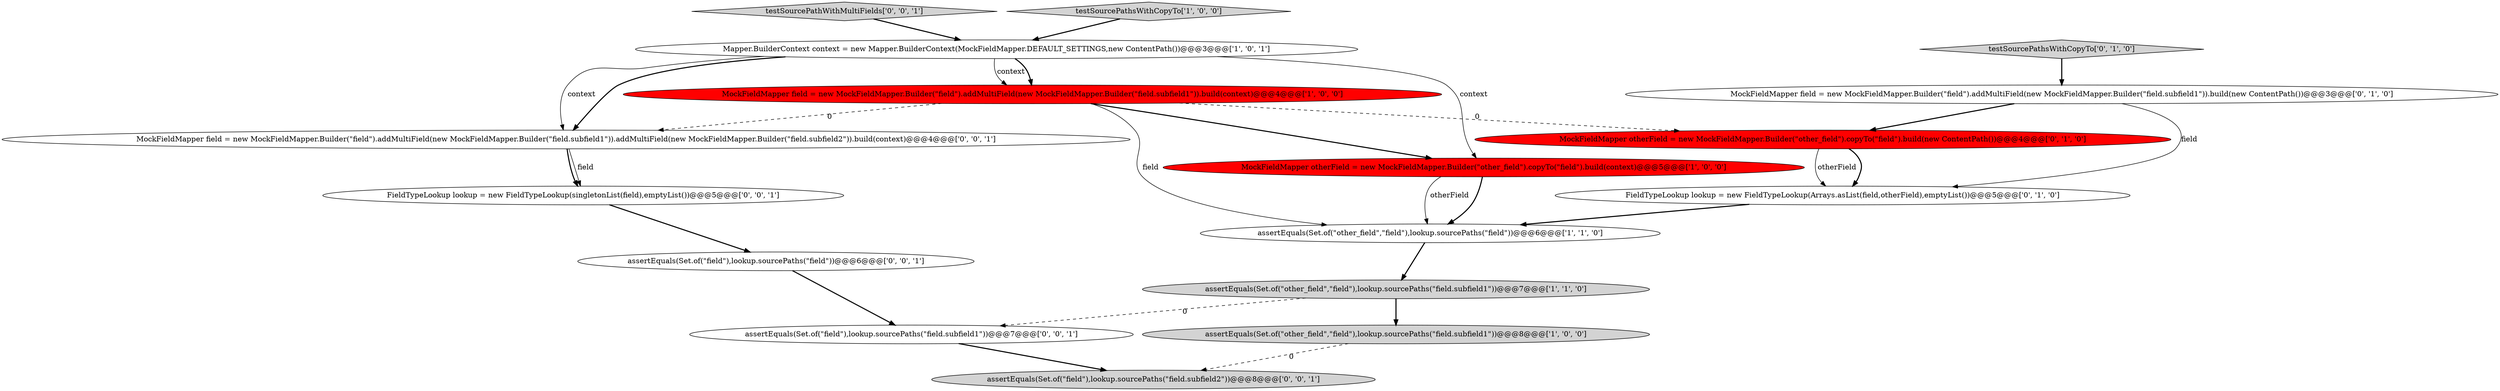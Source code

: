 digraph {
2 [style = filled, label = "assertEquals(Set.of(\"other_field\",\"field\"),lookup.sourcePaths(\"field.subfield1\"))@@@8@@@['1', '0', '0']", fillcolor = lightgray, shape = ellipse image = "AAA0AAABBB1BBB"];
8 [style = filled, label = "testSourcePathsWithCopyTo['0', '1', '0']", fillcolor = lightgray, shape = diamond image = "AAA0AAABBB2BBB"];
13 [style = filled, label = "MockFieldMapper field = new MockFieldMapper.Builder(\"field\").addMultiField(new MockFieldMapper.Builder(\"field.subfield1\")).addMultiField(new MockFieldMapper.Builder(\"field.subfield2\")).build(context)@@@4@@@['0', '0', '1']", fillcolor = white, shape = ellipse image = "AAA0AAABBB3BBB"];
15 [style = filled, label = "FieldTypeLookup lookup = new FieldTypeLookup(singletonList(field),emptyList())@@@5@@@['0', '0', '1']", fillcolor = white, shape = ellipse image = "AAA0AAABBB3BBB"];
11 [style = filled, label = "testSourcePathWithMultiFields['0', '0', '1']", fillcolor = lightgray, shape = diamond image = "AAA0AAABBB3BBB"];
4 [style = filled, label = "Mapper.BuilderContext context = new Mapper.BuilderContext(MockFieldMapper.DEFAULT_SETTINGS,new ContentPath())@@@3@@@['1', '0', '1']", fillcolor = white, shape = ellipse image = "AAA0AAABBB1BBB"];
0 [style = filled, label = "testSourcePathsWithCopyTo['1', '0', '0']", fillcolor = lightgray, shape = diamond image = "AAA0AAABBB1BBB"];
12 [style = filled, label = "assertEquals(Set.of(\"field\"),lookup.sourcePaths(\"field\"))@@@6@@@['0', '0', '1']", fillcolor = white, shape = ellipse image = "AAA0AAABBB3BBB"];
10 [style = filled, label = "FieldTypeLookup lookup = new FieldTypeLookup(Arrays.asList(field,otherField),emptyList())@@@5@@@['0', '1', '0']", fillcolor = white, shape = ellipse image = "AAA0AAABBB2BBB"];
3 [style = filled, label = "MockFieldMapper otherField = new MockFieldMapper.Builder(\"other_field\").copyTo(\"field\").build(context)@@@5@@@['1', '0', '0']", fillcolor = red, shape = ellipse image = "AAA1AAABBB1BBB"];
7 [style = filled, label = "MockFieldMapper otherField = new MockFieldMapper.Builder(\"other_field\").copyTo(\"field\").build(new ContentPath())@@@4@@@['0', '1', '0']", fillcolor = red, shape = ellipse image = "AAA1AAABBB2BBB"];
5 [style = filled, label = "assertEquals(Set.of(\"other_field\",\"field\"),lookup.sourcePaths(\"field.subfield1\"))@@@7@@@['1', '1', '0']", fillcolor = lightgray, shape = ellipse image = "AAA0AAABBB1BBB"];
9 [style = filled, label = "MockFieldMapper field = new MockFieldMapper.Builder(\"field\").addMultiField(new MockFieldMapper.Builder(\"field.subfield1\")).build(new ContentPath())@@@3@@@['0', '1', '0']", fillcolor = white, shape = ellipse image = "AAA0AAABBB2BBB"];
14 [style = filled, label = "assertEquals(Set.of(\"field\"),lookup.sourcePaths(\"field.subfield1\"))@@@7@@@['0', '0', '1']", fillcolor = white, shape = ellipse image = "AAA0AAABBB3BBB"];
6 [style = filled, label = "MockFieldMapper field = new MockFieldMapper.Builder(\"field\").addMultiField(new MockFieldMapper.Builder(\"field.subfield1\")).build(context)@@@4@@@['1', '0', '0']", fillcolor = red, shape = ellipse image = "AAA1AAABBB1BBB"];
1 [style = filled, label = "assertEquals(Set.of(\"other_field\",\"field\"),lookup.sourcePaths(\"field\"))@@@6@@@['1', '1', '0']", fillcolor = white, shape = ellipse image = "AAA0AAABBB1BBB"];
16 [style = filled, label = "assertEquals(Set.of(\"field\"),lookup.sourcePaths(\"field.subfield2\"))@@@8@@@['0', '0', '1']", fillcolor = lightgray, shape = ellipse image = "AAA0AAABBB3BBB"];
1->5 [style = bold, label=""];
14->16 [style = bold, label=""];
6->3 [style = bold, label=""];
5->14 [style = dashed, label="0"];
4->6 [style = solid, label="context"];
3->1 [style = bold, label=""];
4->6 [style = bold, label=""];
7->10 [style = bold, label=""];
6->7 [style = dashed, label="0"];
4->13 [style = bold, label=""];
11->4 [style = bold, label=""];
6->1 [style = solid, label="field"];
9->7 [style = bold, label=""];
4->13 [style = solid, label="context"];
5->2 [style = bold, label=""];
13->15 [style = solid, label="field"];
6->13 [style = dashed, label="0"];
0->4 [style = bold, label=""];
2->16 [style = dashed, label="0"];
12->14 [style = bold, label=""];
8->9 [style = bold, label=""];
7->10 [style = solid, label="otherField"];
3->1 [style = solid, label="otherField"];
15->12 [style = bold, label=""];
13->15 [style = bold, label=""];
10->1 [style = bold, label=""];
4->3 [style = solid, label="context"];
9->10 [style = solid, label="field"];
}
